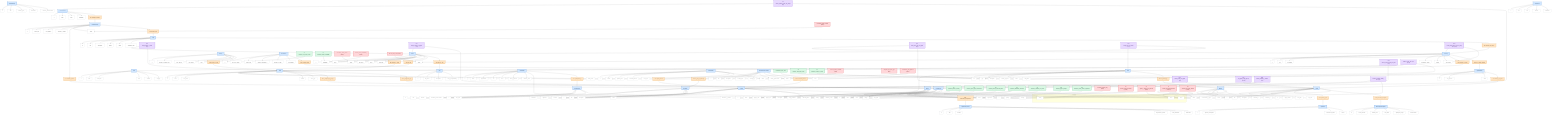 graph TD
%% ===========================
%% Mermaid Graph: SCRUM Domain Model (Entities, Attributes, Relations, Goals, Conditions, Decision Variables)
%% Layout: Top-to-Down (TD)
%% Color Legend via classDef at bottom
%% ===========================

%% ===== ENTITIES =====
P[Project]:::ent
T[Team]:::ent
W[Worker]:::ent
F[Feature]:::ent
SK[Skill]:::ent
RO[Role]:::ent
PO[ProductOwner]:::ent
SM[ScrumMaster]:::ent
PB[ProductBacklog]:::ent
SP[Sprint]:::ent
SPP[SprintPlanning]:::ent
DS[DailyScrum]:::ent
SR[SprintReview]:::ent
SRE[SprintRetrospective]:::ent
SBL[SprintBacklog]:::ent
SG[SprintGoal]:::ent
E[Epic]:::ent
US[UserStory]:::ent
TSK[Task]:::ent
DEV[DevelopmentSnapshot]:::ent
BL[Blocker]:::ent
SH[Stakeholder]:::ent
VEL[Velocity]:::ent
REP[ReleasePlan]:::ent
RM[Roadmap]:::ent
SCB[ScrumBoard]:::ent
FED[FeatureDocumentation]:::ent

%% ===== ATTRIBUTES (attach around their entity) =====

%% Project
P --> P_id["id"]:::attr
P --> P_name["name"]:::attr
P --> P_start["project_start"]:::attr
P --> P_end["project_end"]:::attr
P --> P_desc["description"]:::attr
P --> P_budget["budget"]:::attr
P --> P_status["status"]:::attr
P --> P_target["target_audience"]:::attr
P --> P_priority["priority"]:::attr

%% Team
T --> T_id["id"]:::attr
T --> T_name["name"]:::attr
T --> T_size["team_size"]:::attr
T --> T_start["team_start"]:::attr
T --> T_status["team_status"]:::attr
T --> T_loc["location"]:::attr
T --> T_type["team_type"]:::attr

%% Worker
W --> W_id["id"]:::attr
W --> W_name["name"]:::attr
W --> W_fname["first_name"]:::attr
W --> W_email["email"]:::attr
W --> W_start["start_date"]:::attr
W --> W_status["status"]:::attr
W --> W_avail["availability"]:::attr

%% Feature
F --> F_id["id"]:::attr
F --> F_title["title"]:::attr
F --> F_desc["description"]:::attr
F --> F_status["status"]:::attr
F --> F_priority["priority"]:::attr
F --> F_eff["estimated_effort"]:::attr

%% Skill
SK --> SK_id["id"]:::attr
SK --> SK_label["label"]:::attr
SK --> SK_desc["description"]:::attr
SK --> SK_level["level"]:::attr
SK --> SK_cert["certified"]:::attr
SK --> SK_cat["category"]:::attr

%% Role
RO --> RO_id["id"]:::attr
RO --> RO_name["role_name"]:::attr
RO --> RO_desc["description"]:::attr
RO --> RO_area["area_of_responsibility"]:::attr

%% ProductOwner
PO --> PO_id["id"]:::attr
PO --> PO_name["name"]:::attr
PO --> PO_email["email"]:::attr
PO --> PO_avail["availability"]:::attr

%% ScrumMaster
SM --> SM_id["id"]:::attr
SM --> SM_name["name"]:::attr
SM --> SM_email["email"]:::attr
SM --> SM_exp["experience"]:::attr

%% ProductBacklog
PB --> PB_id["id"]:::attr
PB --> PB_created["created_on"]:::attr
PB --> PB_updated["last_updated"]:::attr
PB --> PB_entries["number_of_entries"]:::attr
PB --> PB_status["status"]:::attr

%% Sprint
SP --> SP_id["id"]:::attr
SP --> SP_no["sprint_number"]:::attr
SP --> SP_start["start_date"]:::attr
SP --> SP_end["end_date"]:::attr
SP --> SP_status["status"]:::attr
SP --> SP_goalAch["achievement_of_goal"]:::attr

%% SprintPlanning
SPP --> SPP_id["id"]:::attr
SPP --> SPP_date["date"]:::attr
SPP --> SPP_dur["duration_(min)"]:::attr
SPP --> SPP_mod["moderation"]:::attr
SPP --> SPP_out["outcome_documentation"]:::attr

%% DailyScrum
DS --> DS_id["id"]:::attr
DS --> DS_date["date"]:::attr
DS --> DS_time["time"]:::attr
DS --> DS_dur["duration"]:::attr
DS --> DS_mod["moderation"]:::attr

%% SprintReview
SR --> SR_id["id"]:::attr
SR --> SR_date["date"]:::attr
SR --> SR_dur["duration"]:::attr
SR --> SR_feed["feedback_documentation"]:::attr
SR --> SR_att["attendees_count"]:::attr

%% SprintRetrospective
SRE --> SRE_id["id"]:::attr
SRE --> SRE_date["date"]:::attr
SRE --> SRE_dur["duration"]:::attr
SRE --> SRE_actions["improvement_actions"]:::attr
SRE --> SRE_sat["team_satisfaction"]:::attr
SRE --> SRE_mod["moderation"]:::attr

%% SprintBacklog
SBL --> SBL_id["id"]:::attr
SBL --> SBL_tasks["number_of_tasks"]:::attr
SBL --> SBL_updated["last_updated"]:::attr
SBL --> SBL_status["status"]:::attr
SBL --> SBL_eff["total_effort"]:::attr

%% SprintGoal
SG --> SG_id["id"]:::attr
SG --> SG_obj["objective_description"]:::attr
SG --> SG_ach["achievement_status"]:::attr
SG --> SG_ben["benefit"]:::attr

%% Epic
E --> E_id["id"]:::attr
E --> E_title["title"]:::attr
E --> E_desc["description"]:::attr
E --> E_priority["priority"]:::attr
E --> E_status["status"]:::attr
E --> E_eff["estimated_effort"]:::attr

%% UserStory
US --> US_id["id"]:::attr
US --> US_title["title"]:::attr
US --> US_desc["description"]:::attr
US --> US_accept["acceptance_criteria"]:::attr
US --> US_priority["priority"]:::attr
US --> US_points["story_points"]:::attr
US --> US_status["status"]:::attr

%% Task
TSK --> TSK_id["id"]:::attr
TSK --> TSK_title["title"]:::attr
TSK --> TSK_desc["description"]:::attr
TSK --> TSK_status["status"]:::attr
TSK --> TSK_eff["effort"]:::attr
TSK --> TSK_type["type"]:::attr

%% DevelopmentSnapshot
DEV --> DEV_id["id"]:::attr
DEV --> DEV_ver["version_number"]:::attr
DEV --> DEV_date["creation_date"]:::attr
DEV --> DEV_test["test_status"]:::attr
DEV --> DEV_target["deployment_target"]:::attr
DEV --> DEV_doc["documentation"]:::attr

%% Blocker
BL --> BL_id["id"]:::attr
BL --> BL_title["title"]:::attr
BL --> BL_desc["description"]:::attr
BL --> BL_sev["severity"]:::attr
BL --> BL_status["status"]:::attr
BL --> BL_det["detected_on"]:::attr
BL --> BL_res["resolved_on"]:::attr

%% Stakeholder
SH --> SH_id["id"]:::attr
SH --> SH_name["name"]:::attr
SH --> SH_org["organization"]:::attr
SH --> SH_role["role"]:::attr
SH --> SH_email["email"]:::attr
SH --> SH_area["area_of_interest"]:::attr
SH --> SH_infl["influence_level"]:::attr
SH --> SH_rel["relevance_to_feature"]:::attr

%% Velocity
VEL --> VEL_id["id"]:::attr
VEL --> VEL_used["number_of_sprints_used"]:::attr
VEL --> VEL_avg["avg._story_points"]:::attr
VEL --> VEL_max["max_velocity"]:::attr
VEL --> VEL_min["min_velocity"]:::attr
VEL --> VEL_trend["trend"]:::attr

%% ReleasePlan
REP --> REP_id["id"]:::attr
REP --> REP_ver["version"]:::attr
REP --> REP_date["planned_date"]:::attr
REP --> REP_incl["included_features"]:::attr
REP --> REP_status["status"]:::attr

%% Roadmap
RM --> RM_id["id"]:::attr
RM --> RM_start["start_date"]:::attr
RM --> RM_end["end_date"]:::attr
RM --> RM_mil["milestones"]:::attr
RM --> RM_obj["objectives"]:::attr
RM --> RM_vers["versions"]:::attr

%% ScrumBoard
SCB --> SCB_id["id"]:::attr
SCB --> SCB_type["board_type"]:::attr
SCB --> SCB_cols["columns_(todo/done...)"]:::attr
SCB --> SCB_cards["number_of_cards"]:::attr
SCB --> SCB_updated["last_updated"]:::attr

%% FeatureDocumentation
FED --> FED_id["id"]:::attr
FED --> FED_title["title"]:::attr
FED --> FED_desc["description"]:::attr
FED --> FED_created["creation_date"]:::attr
FED --> FED_changelog["change_log"]:::attr
FED --> FED_linked["linked_requirements"]:::attr
FED --> FED_author["author"]:::attr

%% ===== RELATIONSHIPS (R-nodes: connect FromEntity --> R --> ToEntity) =====
R1["R1: is_assigned_to_project"]:::rel
T --> R1 --> P

R2["R2: belongs_to_team"]:::rel
W --> R2 --> T

R3["R3: has_skill"]:::rel
W --> R3 --> SK

R4["R4: takes_on_role"]:::rel
W --> R4 --> RO

R5["R5: manages_backlog"]:::rel
PO --> R5 --> PB

R6["R6: is_supported_by"]:::rel
T --> R6 --> SM

R7["R7: contains_feature"]:::rel
PB --> R7 --> F

R8["R8: contains_epic"]:::rel
PB --> R8 --> E

R9["R9: contains_user_story"]:::rel
E --> R9 --> US

R10["R10: consists_of_tasks"]:::rel
US --> R10 --> TSK

R11["R11: is_in_sprint_backlog"]:::rel
US --> R11 --> SBL

R12["R12: belongs_to_sprint"]:::rel
SBL --> R12 --> SP

R13["R13: pursues_goal"]:::rel
SP --> R13 --> SG

R14["R14: contains_tasks"]:::rel
SCB --> R14 --> TSK

R15["R15: documents_feature"]:::rel
FED --> R15 --> F

R16["R16: is_blocked_by"]:::rel
TSK --> R16 --> BL

R17["R17: participates_in"]:::rel
SH --> R17 --> SR

R18["R18: moderates_retrospective"]:::rel
SM --> R18 --> SRE

R19["R19: refers_to_team"]:::rel
VEL --> R19 --> T

R20["R20: plans_release"]:::rel
REP --> R20 --> F

R21["R21: is_part_of_roadmap"]:::rel
REP --> R21 --> RM

R22["R22: generates_snapshot"]:::rel
SP --> R22 --> DEV

%% ===== GOALS (G-nodes) and their links to Entity.Attributes =====
G0["G0 maximize_avg_story_points"]:::goal
G0 --> VEL_avg

G1["G1 minimize_blocker_severity"]:::goal
G1 --> BL_sev
G1 --> BL_status

G2["G2 minimize_task_effort"]:::goal
G2 --> TSK_eff

G3["G3 maximize_sprint_goal_achievement"]:::goal
G3 --> SP_goalAch

G4["G4 minimize_feature_estimated_effort"]:::goal
G4 --> F_eff

G5["G5 maximize_stakeholder_relevance"]:::goal
G5 --> SH_rel
G5 --> SR_att

G6["G6 minimize_total_sprint_effort"]:::goal
G6 --> SBL_eff

G7["G7 maximize_attendees_in_review"]:::goal
G7 --> SR_att

G8["G8 minimize_number_of_tasks"]:::goal
G8 --> SBL_tasks

G9["G9 maximize_worker_availability"]:::goal
G9 --> W_avail

G10["G10 minimize_project_budget"]:::goal
G10 --> P_budget

G11["G11 maximize_scrum_master_experience"]:::goal
G11 --> SM_exp

%% ===== CONDITIONS (C-nodes) and their links to Entity.Attributes =====
C0["C0 active_projects_only (Must)"]:::cond
C0 --> P_status

C1["C1 team_status_available (Must)"]:::cond
C1 --> T_status

C2["C2 worker_status_active (Must)"]:::cond
C2 --> W_status

C3["C3 min_worker_availability (Must)"]:::cond
C3 --> W_avail

C4["C4 user_story_ready (Must)"]:::cond
C4 --> US_status

C5["C5 feature_priority_threshold (Must)"]:::cond
C5 --> F_priority

C6["C6 sprint_in_progress_or_planned (Must)"]:::cond
C6 --> SP_status

C7["C7 exclude_unresolved_blockers (Cannot)"]:::cond
C7 --> BL_status
C7 --> TSK_id

C8["C8 prefer_dev_task_type (May)"]:::cond
C8 --> TSK_type

C9["C9 backlog_status_refined (Must)"]:::cond
C9 --> PB_status

C10["C10 release_plan_planned (Must)"]:::cond
C10 --> REP_status

C11["C11 roadmap_end_date_defined (Must)"]:::cond
C11 --> RM_end

%% ===== DECISION VARIABLES (DV-nodes) and links to relevant Entities =====
DV0["DV0 assign_worker_to_team {0,1}"]:::dv
DV0 --- W
DV0 --- T

DV1["DV1 assign_worker_to_project {0,1}"]:::dv
DV1 --- W
DV1 --- P

DV2["DV2 select_feature_for_sprint {0,1}"]:::dv
DV2 --- F
DV2 --- SP

DV3["DV3 select_user_story_for_sprint {0,1}"]:::dv
DV3 --- US
DV3 --- SP

DV4["DV4 assign_task_to_worker {0,1}"]:::dv
DV4 --- TSK
DV4 --- W

DV5["DV5 choose_scrum_master_for_team {0,1}"]:::dv
DV5 --- SM
DV5 --- T

DV6["DV6 choose_product_owner_for_project {0,1}"]:::dv
DV6 --- PO
DV6 --- P

DV7["DV7 set_sprint_length_days ∈ Z [7,30]"]:::dv
DV7 --- SP

DV8["DV8 allocate_budget_to_feature ∈ R₊"]:::dv
DV8 --- F
DV8 --- P

DV9["DV9 set_team_size ∈ Z [3,20]"]:::dv
DV9 --- T
DV9 --- T_size

DV10["DV10 set_feature_priority ∈ Z [1,5]"]:::dv
DV10 --- F
DV10 --- F_priority

DV11["DV11 decide_story_points_for_user_story ∈ Z [1,13]"]:::dv
DV11 --- US
DV11 --- US_points

%% ===== Optional duplicate attribute anchors (to reduce long edges) =====
%% Duplicates (aliases) purely for visual convenience
subgraph _dupAnchors[ ]
  F_priority2["priority"]:::attr
  BL_status2["status"]:::attr
  SP_status2["status"]:::attr
end
F --- F_priority2
BL --- BL_status2
SP --- SP_status2
G5 --> F_priority2
C7 --> BL_status2
C6 --> SP_status2

%% ===== Styling =====
classDef ent fill:#D0E6FF,stroke:#1E64B7,stroke-width:1.5px,color:#0A2A4A;
classDef attr fill:#FFFFFF,stroke:#9AA4AE,stroke-width:1px,color:#333;
classDef rel fill:#FFE4C2,stroke:#C96F00,stroke-width:1.5px,color:#4A2A00;
classDef goal fill:#D9F7E3,stroke:#1E9C57,stroke-width:1.5px,color:#0B3F26;
classDef cond fill:#FFD6D9,stroke:#C92A2A,stroke-width:1.5px,color:#5A0A0A;
classDef dv fill:#E8D9FF,stroke:#6B32C9,stroke-width:1.5px,color:#2B0B5A;